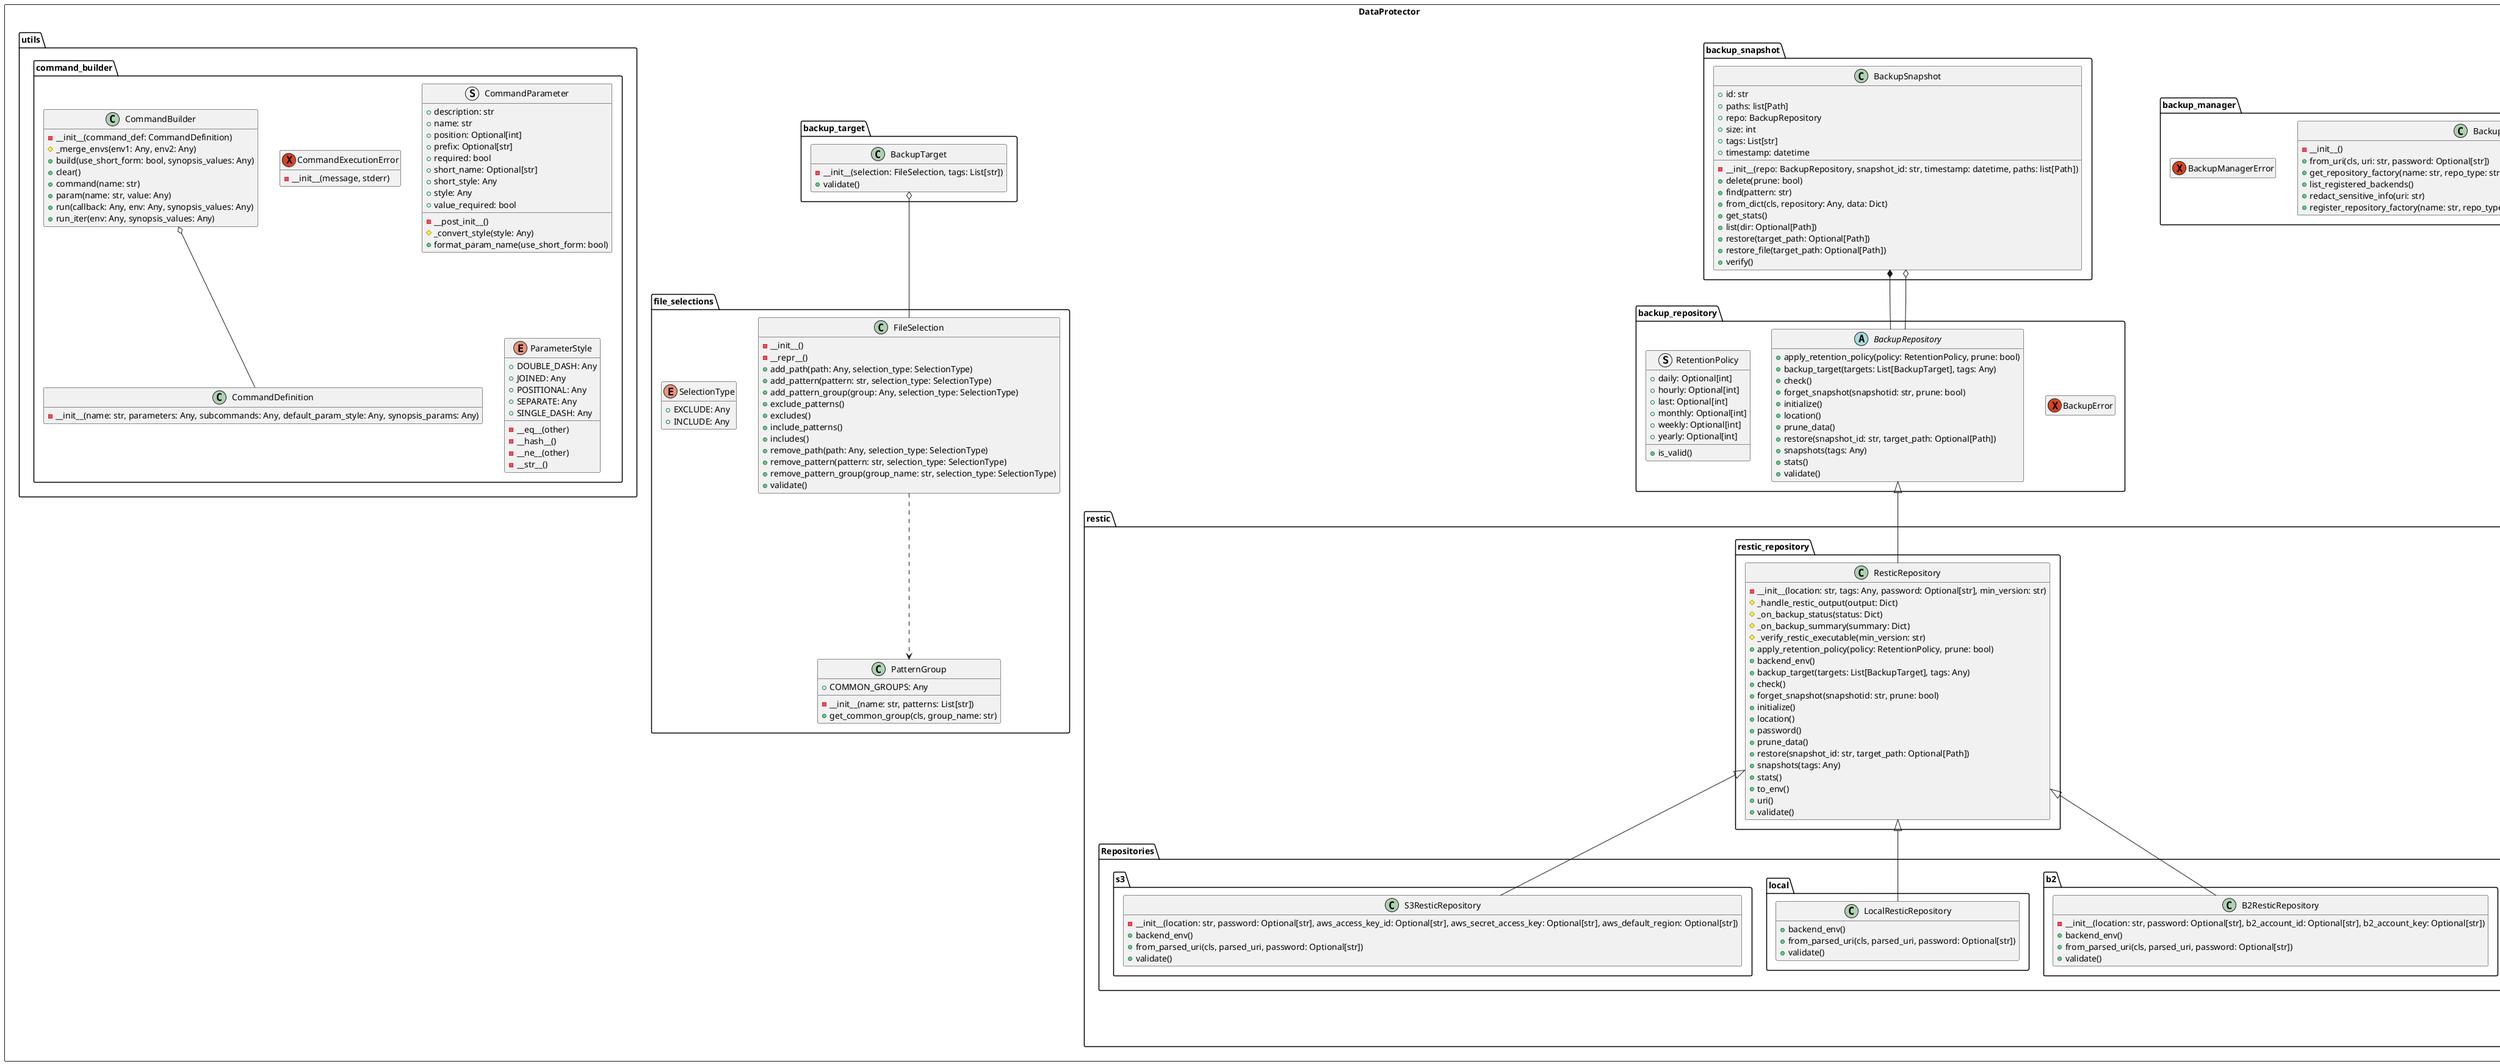 @startuml
' PlantUML style configuration
!theme _none_
skin plantuml
hide empty members

' Project classes

class DataProtector.backup_manager.BackupManager {
    - __init__()
    + from_uri(cls, uri: str, password: Optional[str])
    + get_repository_factory(name: str, repo_type: str)
    + list_registered_backends()
    + redact_sensitive_info(uri: str)
    + register_repository_factory(name: str, repo_type: str, repository_class: Type[BackupRepository])
}

exception DataProtector.backup_manager.BackupManagerError

exception DataProtector.backup_repository.BackupError

abstract class DataProtector.backup_repository.BackupRepository {
    + apply_retention_policy(policy: RetentionPolicy, prune: bool)
    + backup_target(targets: List[BackupTarget], tags: Any)
    + check()
    + forget_snapshot(snapshotid: str, prune: bool)
    + initialize()
    + location()
    + prune_data()
    + restore(snapshot_id: str, target_path: Optional[Path])
    + snapshots(tags: Any)
    + stats()
    + validate()
}

struct DataProtector.backup_repository.RetentionPolicy {
    + daily: Optional[int]
    + hourly: Optional[int]
    + last: Optional[int]
    + monthly: Optional[int]
    + weekly: Optional[int]
    + yearly: Optional[int]
    + is_valid()
}

class DataProtector.backup_snapshot.BackupSnapshot {
    + id: str
    + paths: list[Path]
    + repo: BackupRepository
    + size: int
    + tags: List[str]
    + timestamp: datetime
    - __init__(repo: BackupRepository, snapshot_id: str, timestamp: datetime, paths: list[Path])
    + delete(prune: bool)
    + find(pattern: str)
    + from_dict(cls, repository: Any, data: Dict)
    + get_stats()
    + list(dir: Optional[Path])
    + restore(target_path: Optional[Path])
    + restore_file(target_path: Optional[Path])
    + verify()
}

class DataProtector.backup_target.BackupTarget {
    - __init__(selection: FileSelection, tags: List[str])
    + validate()
}

class DataProtector.file_selections.FileSelection {
    - __init__()
    - __repr__()
    + add_path(path: Any, selection_type: SelectionType)
    + add_pattern(pattern: str, selection_type: SelectionType)
    + add_pattern_group(group: Any, selection_type: SelectionType)
    + exclude_patterns()
    + excludes()
    + include_patterns()
    + includes()
    + remove_path(path: Any, selection_type: SelectionType)
    + remove_pattern(pattern: str, selection_type: SelectionType)
    + remove_pattern_group(group_name: str, selection_type: SelectionType)
    + validate()
}

class DataProtector.file_selections.PatternGroup {
    + COMMON_GROUPS: Any
    - __init__(name: str, patterns: List[str])
    + get_common_group(cls, group_name: str)
}

enum DataProtector.file_selections.SelectionType {
    + EXCLUDE: Any
    + INCLUDE: Any
}

class DataProtector.restic.Repositories.b2.B2ResticRepository {
    - __init__(location: str, password: Optional[str], b2_account_id: Optional[str], b2_account_key: Optional[str])
    + backend_env()
    + from_parsed_uri(cls, parsed_uri, password: Optional[str])
    + validate()
}

class DataProtector.restic.Repositories.local.LocalResticRepository {
    + backend_env()
    + from_parsed_uri(cls, parsed_uri, password: Optional[str])
    + validate()
}

class DataProtector.restic.Repositories.s3.S3ResticRepository {
    - __init__(location: str, password: Optional[str], aws_access_key_id: Optional[str], aws_secret_access_key: Optional[str], aws_default_region: Optional[str])
    + backend_env()
    + from_parsed_uri(cls, parsed_uri, password: Optional[str])
    + validate()
}

exception DataProtector.restic.errors.RepositoryError

exception DataProtector.restic.errors.ResticError

exception DataProtector.restic.errors.ResticVersionError

exception DataProtector.restic.errors.UnsupportedSchemeError

class DataProtector.restic.restic_repository.ResticRepository {
    - __init__(location: str, tags: Any, password: Optional[str], min_version: str)
    # _handle_restic_output(output: Dict)
    # _on_backup_status(status: Dict)
    # _on_backup_summary(summary: Dict)
    # _verify_restic_executable(min_version: str)
    + apply_retention_policy(policy: RetentionPolicy, prune: bool)
    + backend_env()
    + backup_target(targets: List[BackupTarget], tags: Any)
    + check()
    + forget_snapshot(snapshotid: str, prune: bool)
    + initialize()
    + location()
    + password()
    + prune_data()
    + restore(snapshot_id: str, target_path: Optional[Path])
    + snapshots(tags: Any)
    + stats()
    + to_env()
    + uri()
    + validate()
}

class DataProtector.utils.command_builder.CommandBuilder {
    - __init__(command_def: CommandDefinition)
    # _merge_envs(env1: Any, env2: Any)
    + build(use_short_form: bool, synopsis_values: Any)
    + clear()
    + command(name: str)
    + param(name: str, value: Any)
    + run(callback: Any, env: Any, synopsis_values: Any)
    + run_iter(env: Any, synopsis_values: Any)
}

class DataProtector.utils.command_builder.CommandDefinition {
    - __init__(name: str, parameters: Any, subcommands: Any, default_param_style: Any, synopsis_params: Any)
}

exception DataProtector.utils.command_builder.CommandExecutionError {
    - __init__(message, stderr)
}

struct DataProtector.utils.command_builder.CommandParameter {
    + description: str
    + name: str
    + position: Optional[int]
    + prefix: Optional[str]
    + required: bool
    + short_name: Optional[str]
    + short_style: Any
    + style: Any
    + value_required: bool
    - __post_init__()
    # _convert_style(style: Any)
    + format_param_name(use_short_form: bool)
}

enum DataProtector.utils.command_builder.ParameterStyle {
    + DOUBLE_DASH: Any
    + JOINED: Any
    + POSITIONAL: Any
    + SEPARATE: Any
    + SINGLE_DASH: Any
    - __eq__(other)
    - __hash__()
    - __ne__(other)
    - __str__()
}


' Relationships

' Extensions (inheritance)
DataProtector.backup_repository.BackupRepository <|-- DataProtector.restic.restic_repository.ResticRepository
DataProtector.restic.errors.RepositoryError <|-- DataProtector.restic.errors.UnsupportedSchemeError
DataProtector.restic.errors.ResticError <|-- DataProtector.restic.errors.RepositoryError
DataProtector.restic.errors.ResticError <|-- DataProtector.restic.errors.ResticVersionError
DataProtector.restic.restic_repository.ResticRepository <|-- DataProtector.restic.Repositories.b2.B2ResticRepository
DataProtector.restic.restic_repository.ResticRepository <|-- DataProtector.restic.Repositories.local.LocalResticRepository
DataProtector.restic.restic_repository.ResticRepository <|-- DataProtector.restic.Repositories.s3.S3ResticRepository

' Compositions
DataProtector.backup_snapshot.BackupSnapshot *-- DataProtector.backup_repository.BackupRepository

' Aggregations
DataProtector.backup_snapshot.BackupSnapshot o-- DataProtector.backup_repository.BackupRepository
DataProtector.backup_target.BackupTarget o-- DataProtector.file_selections.FileSelection
DataProtector.utils.command_builder.CommandBuilder o-- DataProtector.utils.command_builder.CommandDefinition

' Weak dependencies
DataProtector.file_selections.FileSelection ..> DataProtector.file_selections.PatternGroup

' Packages
package DataProtector <<Rectangle>> 
{
}

@enduml